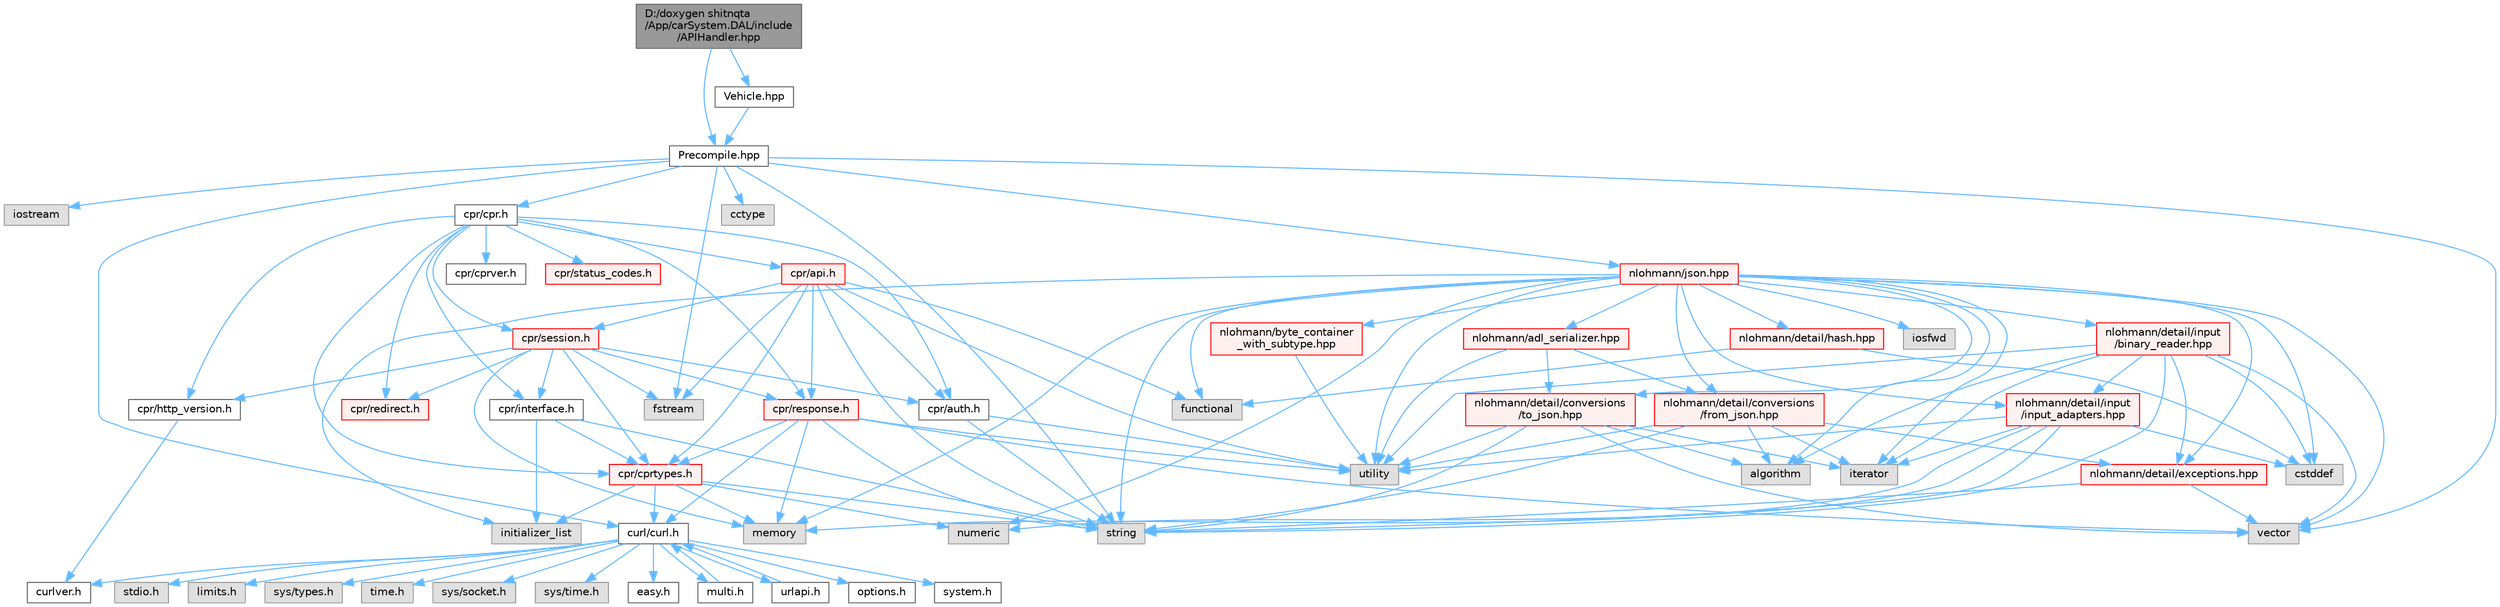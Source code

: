 digraph "D:/doxygen shitnqta/App/carSystem.DAL/include/APIHandler.hpp"
{
 // INTERACTIVE_SVG=YES
 // LATEX_PDF_SIZE
  bgcolor="transparent";
  edge [fontname=Helvetica,fontsize=10,labelfontname=Helvetica,labelfontsize=10];
  node [fontname=Helvetica,fontsize=10,shape=box,height=0.2,width=0.4];
  Node1 [id="Node000001",label="D:/doxygen shitnqta\l/App/carSystem.DAL/include\l/APIHandler.hpp",height=0.2,width=0.4,color="gray40", fillcolor="grey60", style="filled", fontcolor="black",tooltip=" "];
  Node1 -> Node2 [id="edge1_Node000001_Node000002",color="steelblue1",style="solid",tooltip=" "];
  Node2 [id="Node000002",label="Precompile.hpp",height=0.2,width=0.4,color="grey40", fillcolor="white", style="filled",URL="$a02197.html",tooltip=" "];
  Node2 -> Node3 [id="edge2_Node000002_Node000003",color="steelblue1",style="solid",tooltip=" "];
  Node3 [id="Node000003",label="iostream",height=0.2,width=0.4,color="grey60", fillcolor="#E0E0E0", style="filled",tooltip=" "];
  Node2 -> Node4 [id="edge3_Node000002_Node000004",color="steelblue1",style="solid",tooltip=" "];
  Node4 [id="Node000004",label="vector",height=0.2,width=0.4,color="grey60", fillcolor="#E0E0E0", style="filled",tooltip=" "];
  Node2 -> Node5 [id="edge4_Node000002_Node000005",color="steelblue1",style="solid",tooltip=" "];
  Node5 [id="Node000005",label="string",height=0.2,width=0.4,color="grey60", fillcolor="#E0E0E0", style="filled",tooltip=" "];
  Node2 -> Node6 [id="edge5_Node000002_Node000006",color="steelblue1",style="solid",tooltip=" "];
  Node6 [id="Node000006",label="fstream",height=0.2,width=0.4,color="grey60", fillcolor="#E0E0E0", style="filled",tooltip=" "];
  Node2 -> Node7 [id="edge6_Node000002_Node000007",color="steelblue1",style="solid",tooltip=" "];
  Node7 [id="Node000007",label="cctype",height=0.2,width=0.4,color="grey60", fillcolor="#E0E0E0", style="filled",tooltip=" "];
  Node2 -> Node8 [id="edge7_Node000002_Node000008",color="steelblue1",style="solid",tooltip=" "];
  Node8 [id="Node000008",label="curl/curl.h",height=0.2,width=0.4,color="grey40", fillcolor="white", style="filled",URL="$a00113.html",tooltip=" "];
  Node8 -> Node9 [id="edge8_Node000008_Node000009",color="steelblue1",style="solid",tooltip=" "];
  Node9 [id="Node000009",label="curlver.h",height=0.2,width=0.4,color="grey40", fillcolor="white", style="filled",URL="$a00116.html",tooltip=" "];
  Node8 -> Node10 [id="edge9_Node000008_Node000010",color="steelblue1",style="solid",tooltip=" "];
  Node10 [id="Node000010",label="system.h",height=0.2,width=0.4,color="grey40", fillcolor="white", style="filled",URL="$a00134.html",tooltip=" "];
  Node8 -> Node11 [id="edge10_Node000008_Node000011",color="steelblue1",style="solid",tooltip=" "];
  Node11 [id="Node000011",label="stdio.h",height=0.2,width=0.4,color="grey60", fillcolor="#E0E0E0", style="filled",tooltip=" "];
  Node8 -> Node12 [id="edge11_Node000008_Node000012",color="steelblue1",style="solid",tooltip=" "];
  Node12 [id="Node000012",label="limits.h",height=0.2,width=0.4,color="grey60", fillcolor="#E0E0E0", style="filled",tooltip=" "];
  Node8 -> Node13 [id="edge12_Node000008_Node000013",color="steelblue1",style="solid",tooltip=" "];
  Node13 [id="Node000013",label="sys/types.h",height=0.2,width=0.4,color="grey60", fillcolor="#E0E0E0", style="filled",tooltip=" "];
  Node8 -> Node14 [id="edge13_Node000008_Node000014",color="steelblue1",style="solid",tooltip=" "];
  Node14 [id="Node000014",label="time.h",height=0.2,width=0.4,color="grey60", fillcolor="#E0E0E0", style="filled",tooltip=" "];
  Node8 -> Node15 [id="edge14_Node000008_Node000015",color="steelblue1",style="solid",tooltip=" "];
  Node15 [id="Node000015",label="sys/socket.h",height=0.2,width=0.4,color="grey60", fillcolor="#E0E0E0", style="filled",tooltip=" "];
  Node8 -> Node16 [id="edge15_Node000008_Node000016",color="steelblue1",style="solid",tooltip=" "];
  Node16 [id="Node000016",label="sys/time.h",height=0.2,width=0.4,color="grey60", fillcolor="#E0E0E0", style="filled",tooltip=" "];
  Node8 -> Node17 [id="edge16_Node000008_Node000017",color="steelblue1",style="solid",tooltip=" "];
  Node17 [id="Node000017",label="easy.h",height=0.2,width=0.4,color="grey40", fillcolor="white", style="filled",URL="$a00119.html",tooltip=" "];
  Node8 -> Node18 [id="edge17_Node000008_Node000018",color="steelblue1",style="solid",tooltip=" "];
  Node18 [id="Node000018",label="multi.h",height=0.2,width=0.4,color="grey40", fillcolor="white", style="filled",URL="$a00125.html",tooltip=" "];
  Node18 -> Node8 [id="edge18_Node000018_Node000008",color="steelblue1",style="solid",tooltip=" "];
  Node8 -> Node19 [id="edge19_Node000008_Node000019",color="steelblue1",style="solid",tooltip=" "];
  Node19 [id="Node000019",label="urlapi.h",height=0.2,width=0.4,color="grey40", fillcolor="white", style="filled",URL="$a00140.html",tooltip=" "];
  Node19 -> Node8 [id="edge20_Node000019_Node000008",color="steelblue1",style="solid",tooltip=" "];
  Node8 -> Node20 [id="edge21_Node000008_Node000020",color="steelblue1",style="solid",tooltip=" "];
  Node20 [id="Node000020",label="options.h",height=0.2,width=0.4,color="grey40", fillcolor="white", style="filled",URL="$a00128.html",tooltip=" "];
  Node2 -> Node21 [id="edge22_Node000002_Node000021",color="steelblue1",style="solid",tooltip=" "];
  Node21 [id="Node000021",label="cpr/cpr.h",height=0.2,width=0.4,color="grey40", fillcolor="white", style="filled",URL="$a00032.html",tooltip=" "];
  Node21 -> Node22 [id="edge23_Node000021_Node000022",color="steelblue1",style="solid",tooltip=" "];
  Node22 [id="Node000022",label="cpr/api.h",height=0.2,width=0.4,color="red", fillcolor="#FFF0F0", style="filled",URL="$a00011.html",tooltip=" "];
  Node22 -> Node6 [id="edge24_Node000022_Node000006",color="steelblue1",style="solid",tooltip=" "];
  Node22 -> Node23 [id="edge25_Node000022_Node000023",color="steelblue1",style="solid",tooltip=" "];
  Node23 [id="Node000023",label="functional",height=0.2,width=0.4,color="grey60", fillcolor="#E0E0E0", style="filled",tooltip=" "];
  Node22 -> Node5 [id="edge26_Node000022_Node000005",color="steelblue1",style="solid",tooltip=" "];
  Node22 -> Node25 [id="edge27_Node000022_Node000025",color="steelblue1",style="solid",tooltip=" "];
  Node25 [id="Node000025",label="utility",height=0.2,width=0.4,color="grey60", fillcolor="#E0E0E0", style="filled",tooltip=" "];
  Node22 -> Node26 [id="edge28_Node000022_Node000026",color="steelblue1",style="solid",tooltip=" "];
  Node26 [id="Node000026",label="cpr/auth.h",height=0.2,width=0.4,color="grey40", fillcolor="white", style="filled",URL="$a00014.html",tooltip=" "];
  Node26 -> Node5 [id="edge29_Node000026_Node000005",color="steelblue1",style="solid",tooltip=" "];
  Node26 -> Node25 [id="edge30_Node000026_Node000025",color="steelblue1",style="solid",tooltip=" "];
  Node22 -> Node28 [id="edge31_Node000022_Node000028",color="steelblue1",style="solid",tooltip=" "];
  Node28 [id="Node000028",label="cpr/cprtypes.h",height=0.2,width=0.4,color="red", fillcolor="#FFF0F0", style="filled",URL="$a00035.html",tooltip=" "];
  Node28 -> Node8 [id="edge32_Node000028_Node000008",color="steelblue1",style="solid",tooltip=" "];
  Node28 -> Node29 [id="edge33_Node000028_Node000029",color="steelblue1",style="solid",tooltip=" "];
  Node29 [id="Node000029",label="initializer_list",height=0.2,width=0.4,color="grey60", fillcolor="#E0E0E0", style="filled",tooltip=" "];
  Node28 -> Node31 [id="edge34_Node000028_Node000031",color="steelblue1",style="solid",tooltip=" "];
  Node31 [id="Node000031",label="memory",height=0.2,width=0.4,color="grey60", fillcolor="#E0E0E0", style="filled",tooltip=" "];
  Node28 -> Node32 [id="edge35_Node000028_Node000032",color="steelblue1",style="solid",tooltip=" "];
  Node32 [id="Node000032",label="numeric",height=0.2,width=0.4,color="grey60", fillcolor="#E0E0E0", style="filled",tooltip=" "];
  Node28 -> Node5 [id="edge36_Node000028_Node000005",color="steelblue1",style="solid",tooltip=" "];
  Node22 -> Node43 [id="edge37_Node000022_Node000043",color="steelblue1",style="solid",tooltip=" "];
  Node43 [id="Node000043",label="cpr/response.h",height=0.2,width=0.4,color="red", fillcolor="#FFF0F0", style="filled",URL="$a00086.html",tooltip=" "];
  Node43 -> Node8 [id="edge38_Node000043_Node000008",color="steelblue1",style="solid",tooltip=" "];
  Node43 -> Node31 [id="edge39_Node000043_Node000031",color="steelblue1",style="solid",tooltip=" "];
  Node43 -> Node5 [id="edge40_Node000043_Node000005",color="steelblue1",style="solid",tooltip=" "];
  Node43 -> Node25 [id="edge41_Node000043_Node000025",color="steelblue1",style="solid",tooltip=" "];
  Node43 -> Node4 [id="edge42_Node000043_Node000004",color="steelblue1",style="solid",tooltip=" "];
  Node43 -> Node28 [id="edge43_Node000043_Node000028",color="steelblue1",style="solid",tooltip=" "];
  Node22 -> Node51 [id="edge44_Node000022_Node000051",color="steelblue1",style="solid",tooltip=" "];
  Node51 [id="Node000051",label="cpr/session.h",height=0.2,width=0.4,color="red", fillcolor="#FFF0F0", style="filled",URL="$a00089.html",tooltip=" "];
  Node51 -> Node6 [id="edge45_Node000051_Node000006",color="steelblue1",style="solid",tooltip=" "];
  Node51 -> Node31 [id="edge46_Node000051_Node000031",color="steelblue1",style="solid",tooltip=" "];
  Node51 -> Node26 [id="edge47_Node000051_Node000026",color="steelblue1",style="solid",tooltip=" "];
  Node51 -> Node28 [id="edge48_Node000051_Node000028",color="steelblue1",style="solid",tooltip=" "];
  Node51 -> Node56 [id="edge49_Node000051_Node000056",color="steelblue1",style="solid",tooltip=" "];
  Node56 [id="Node000056",label="cpr/http_version.h",height=0.2,width=0.4,color="grey40", fillcolor="white", style="filled",URL="$a00053.html",tooltip=" "];
  Node56 -> Node9 [id="edge50_Node000056_Node000009",color="steelblue1",style="solid",tooltip=" "];
  Node51 -> Node57 [id="edge51_Node000051_Node000057",color="steelblue1",style="solid",tooltip=" "];
  Node57 [id="Node000057",label="cpr/interface.h",height=0.2,width=0.4,color="grey40", fillcolor="white", style="filled",URL="$a00056.html",tooltip=" "];
  Node57 -> Node29 [id="edge52_Node000057_Node000029",color="steelblue1",style="solid",tooltip=" "];
  Node57 -> Node5 [id="edge53_Node000057_Node000005",color="steelblue1",style="solid",tooltip=" "];
  Node57 -> Node28 [id="edge54_Node000057_Node000028",color="steelblue1",style="solid",tooltip=" "];
  Node51 -> Node63 [id="edge55_Node000051_Node000063",color="steelblue1",style="solid",tooltip=" "];
  Node63 [id="Node000063",label="cpr/redirect.h",height=0.2,width=0.4,color="red", fillcolor="#FFF0F0", style="filled",URL="$a00083.html",tooltip=" "];
  Node51 -> Node43 [id="edge56_Node000051_Node000043",color="steelblue1",style="solid",tooltip=" "];
  Node21 -> Node26 [id="edge57_Node000021_Node000026",color="steelblue1",style="solid",tooltip=" "];
  Node21 -> Node28 [id="edge58_Node000021_Node000028",color="steelblue1",style="solid",tooltip=" "];
  Node21 -> Node67 [id="edge59_Node000021_Node000067",color="steelblue1",style="solid",tooltip=" "];
  Node67 [id="Node000067",label="cpr/cprver.h",height=0.2,width=0.4,color="grey40", fillcolor="white", style="filled",URL="$a00038.html",tooltip=" "];
  Node21 -> Node56 [id="edge60_Node000021_Node000056",color="steelblue1",style="solid",tooltip=" "];
  Node21 -> Node57 [id="edge61_Node000021_Node000057",color="steelblue1",style="solid",tooltip=" "];
  Node21 -> Node63 [id="edge62_Node000021_Node000063",color="steelblue1",style="solid",tooltip=" "];
  Node21 -> Node43 [id="edge63_Node000021_Node000043",color="steelblue1",style="solid",tooltip=" "];
  Node21 -> Node51 [id="edge64_Node000021_Node000051",color="steelblue1",style="solid",tooltip=" "];
  Node21 -> Node68 [id="edge65_Node000021_Node000068",color="steelblue1",style="solid",tooltip=" "];
  Node68 [id="Node000068",label="cpr/status_codes.h",height=0.2,width=0.4,color="red", fillcolor="#FFF0F0", style="filled",URL="$a00095.html",tooltip=" "];
  Node2 -> Node69 [id="edge66_Node000002_Node000069",color="steelblue1",style="solid",tooltip=" "];
  Node69 [id="Node000069",label="nlohmann/json.hpp",height=0.2,width=0.4,color="red", fillcolor="#FFF0F0", style="filled",URL="$a00251.html",tooltip=" "];
  Node69 -> Node70 [id="edge67_Node000069_Node000070",color="steelblue1",style="solid",tooltip=" "];
  Node70 [id="Node000070",label="algorithm",height=0.2,width=0.4,color="grey60", fillcolor="#E0E0E0", style="filled",tooltip=" "];
  Node69 -> Node71 [id="edge68_Node000069_Node000071",color="steelblue1",style="solid",tooltip=" "];
  Node71 [id="Node000071",label="cstddef",height=0.2,width=0.4,color="grey60", fillcolor="#E0E0E0", style="filled",tooltip=" "];
  Node69 -> Node23 [id="edge69_Node000069_Node000023",color="steelblue1",style="solid",tooltip=" "];
  Node69 -> Node29 [id="edge70_Node000069_Node000029",color="steelblue1",style="solid",tooltip=" "];
  Node69 -> Node72 [id="edge71_Node000069_Node000072",color="steelblue1",style="solid",tooltip=" "];
  Node72 [id="Node000072",label="iosfwd",height=0.2,width=0.4,color="grey60", fillcolor="#E0E0E0", style="filled",tooltip=" "];
  Node69 -> Node73 [id="edge72_Node000069_Node000073",color="steelblue1",style="solid",tooltip=" "];
  Node73 [id="Node000073",label="iterator",height=0.2,width=0.4,color="grey60", fillcolor="#E0E0E0", style="filled",tooltip=" "];
  Node69 -> Node31 [id="edge73_Node000069_Node000031",color="steelblue1",style="solid",tooltip=" "];
  Node69 -> Node32 [id="edge74_Node000069_Node000032",color="steelblue1",style="solid",tooltip=" "];
  Node69 -> Node5 [id="edge75_Node000069_Node000005",color="steelblue1",style="solid",tooltip=" "];
  Node69 -> Node25 [id="edge76_Node000069_Node000025",color="steelblue1",style="solid",tooltip=" "];
  Node69 -> Node4 [id="edge77_Node000069_Node000004",color="steelblue1",style="solid",tooltip=" "];
  Node69 -> Node74 [id="edge78_Node000069_Node000074",color="steelblue1",style="solid",tooltip=" "];
  Node74 [id="Node000074",label="nlohmann/adl_serializer.hpp",height=0.2,width=0.4,color="red", fillcolor="#FFF0F0", style="filled",URL="$a00143.html",tooltip=" "];
  Node74 -> Node25 [id="edge79_Node000074_Node000025",color="steelblue1",style="solid",tooltip=" "];
  Node74 -> Node75 [id="edge80_Node000074_Node000075",color="steelblue1",style="solid",tooltip=" "];
  Node75 [id="Node000075",label="nlohmann/detail/conversions\l/from_json.hpp",height=0.2,width=0.4,color="red", fillcolor="#FFF0F0", style="filled",URL="$a00149.html",tooltip=" "];
  Node75 -> Node70 [id="edge81_Node000075_Node000070",color="steelblue1",style="solid",tooltip=" "];
  Node75 -> Node73 [id="edge82_Node000075_Node000073",color="steelblue1",style="solid",tooltip=" "];
  Node75 -> Node5 [id="edge83_Node000075_Node000005",color="steelblue1",style="solid",tooltip=" "];
  Node75 -> Node25 [id="edge84_Node000075_Node000025",color="steelblue1",style="solid",tooltip=" "];
  Node75 -> Node80 [id="edge85_Node000075_Node000080",color="steelblue1",style="solid",tooltip=" "];
  Node80 [id="Node000080",label="nlohmann/detail/exceptions.hpp",height=0.2,width=0.4,color="red", fillcolor="#FFF0F0", style="filled",URL="$a00158.html",tooltip=" "];
  Node80 -> Node5 [id="edge86_Node000080_Node000005",color="steelblue1",style="solid",tooltip=" "];
  Node80 -> Node4 [id="edge87_Node000080_Node000004",color="steelblue1",style="solid",tooltip=" "];
  Node74 -> Node99 [id="edge88_Node000074_Node000099",color="steelblue1",style="solid",tooltip=" "];
  Node99 [id="Node000099",label="nlohmann/detail/conversions\l/to_json.hpp",height=0.2,width=0.4,color="red", fillcolor="#FFF0F0", style="filled",URL="$a00155.html",tooltip=" "];
  Node99 -> Node70 [id="edge89_Node000099_Node000070",color="steelblue1",style="solid",tooltip=" "];
  Node99 -> Node73 [id="edge90_Node000099_Node000073",color="steelblue1",style="solid",tooltip=" "];
  Node99 -> Node5 [id="edge91_Node000099_Node000005",color="steelblue1",style="solid",tooltip=" "];
  Node99 -> Node25 [id="edge92_Node000099_Node000025",color="steelblue1",style="solid",tooltip=" "];
  Node99 -> Node4 [id="edge93_Node000099_Node000004",color="steelblue1",style="solid",tooltip=" "];
  Node69 -> Node101 [id="edge94_Node000069_Node000101",color="steelblue1",style="solid",tooltip=" "];
  Node101 [id="Node000101",label="nlohmann/byte_container\l_with_subtype.hpp",height=0.2,width=0.4,color="red", fillcolor="#FFF0F0", style="filled",URL="$a00146.html",tooltip=" "];
  Node101 -> Node25 [id="edge95_Node000101_Node000025",color="steelblue1",style="solid",tooltip=" "];
  Node69 -> Node75 [id="edge96_Node000069_Node000075",color="steelblue1",style="solid",tooltip=" "];
  Node69 -> Node99 [id="edge97_Node000069_Node000099",color="steelblue1",style="solid",tooltip=" "];
  Node69 -> Node80 [id="edge98_Node000069_Node000080",color="steelblue1",style="solid",tooltip=" "];
  Node69 -> Node102 [id="edge99_Node000069_Node000102",color="steelblue1",style="solid",tooltip=" "];
  Node102 [id="Node000102",label="nlohmann/detail/hash.hpp",height=0.2,width=0.4,color="red", fillcolor="#FFF0F0", style="filled",URL="$a00161.html",tooltip=" "];
  Node102 -> Node71 [id="edge100_Node000102_Node000071",color="steelblue1",style="solid",tooltip=" "];
  Node102 -> Node23 [id="edge101_Node000102_Node000023",color="steelblue1",style="solid",tooltip=" "];
  Node69 -> Node103 [id="edge102_Node000069_Node000103",color="steelblue1",style="solid",tooltip=" "];
  Node103 [id="Node000103",label="nlohmann/detail/input\l/binary_reader.hpp",height=0.2,width=0.4,color="red", fillcolor="#FFF0F0", style="filled",URL="$a00164.html",tooltip=" "];
  Node103 -> Node70 [id="edge103_Node000103_Node000070",color="steelblue1",style="solid",tooltip=" "];
  Node103 -> Node71 [id="edge104_Node000103_Node000071",color="steelblue1",style="solid",tooltip=" "];
  Node103 -> Node73 [id="edge105_Node000103_Node000073",color="steelblue1",style="solid",tooltip=" "];
  Node103 -> Node5 [id="edge106_Node000103_Node000005",color="steelblue1",style="solid",tooltip=" "];
  Node103 -> Node25 [id="edge107_Node000103_Node000025",color="steelblue1",style="solid",tooltip=" "];
  Node103 -> Node4 [id="edge108_Node000103_Node000004",color="steelblue1",style="solid",tooltip=" "];
  Node103 -> Node80 [id="edge109_Node000103_Node000080",color="steelblue1",style="solid",tooltip=" "];
  Node103 -> Node107 [id="edge110_Node000103_Node000107",color="steelblue1",style="solid",tooltip=" "];
  Node107 [id="Node000107",label="nlohmann/detail/input\l/input_adapters.hpp",height=0.2,width=0.4,color="red", fillcolor="#FFF0F0", style="filled",URL="$a00167.html",tooltip=" "];
  Node107 -> Node71 [id="edge111_Node000107_Node000071",color="steelblue1",style="solid",tooltip=" "];
  Node107 -> Node73 [id="edge112_Node000107_Node000073",color="steelblue1",style="solid",tooltip=" "];
  Node107 -> Node31 [id="edge113_Node000107_Node000031",color="steelblue1",style="solid",tooltip=" "];
  Node107 -> Node32 [id="edge114_Node000107_Node000032",color="steelblue1",style="solid",tooltip=" "];
  Node107 -> Node5 [id="edge115_Node000107_Node000005",color="steelblue1",style="solid",tooltip=" "];
  Node107 -> Node25 [id="edge116_Node000107_Node000025",color="steelblue1",style="solid",tooltip=" "];
  Node69 -> Node107 [id="edge117_Node000069_Node000107",color="steelblue1",style="solid",tooltip=" "];
  Node1 -> Node130 [id="edge118_Node000001_Node000130",color="steelblue1",style="solid",tooltip=" "];
  Node130 [id="Node000130",label="Vehicle.hpp",height=0.2,width=0.4,color="grey40", fillcolor="white", style="filled",URL="$a00269.html",tooltip=" "];
  Node130 -> Node2 [id="edge119_Node000130_Node000002",color="steelblue1",style="solid",tooltip=" "];
}
